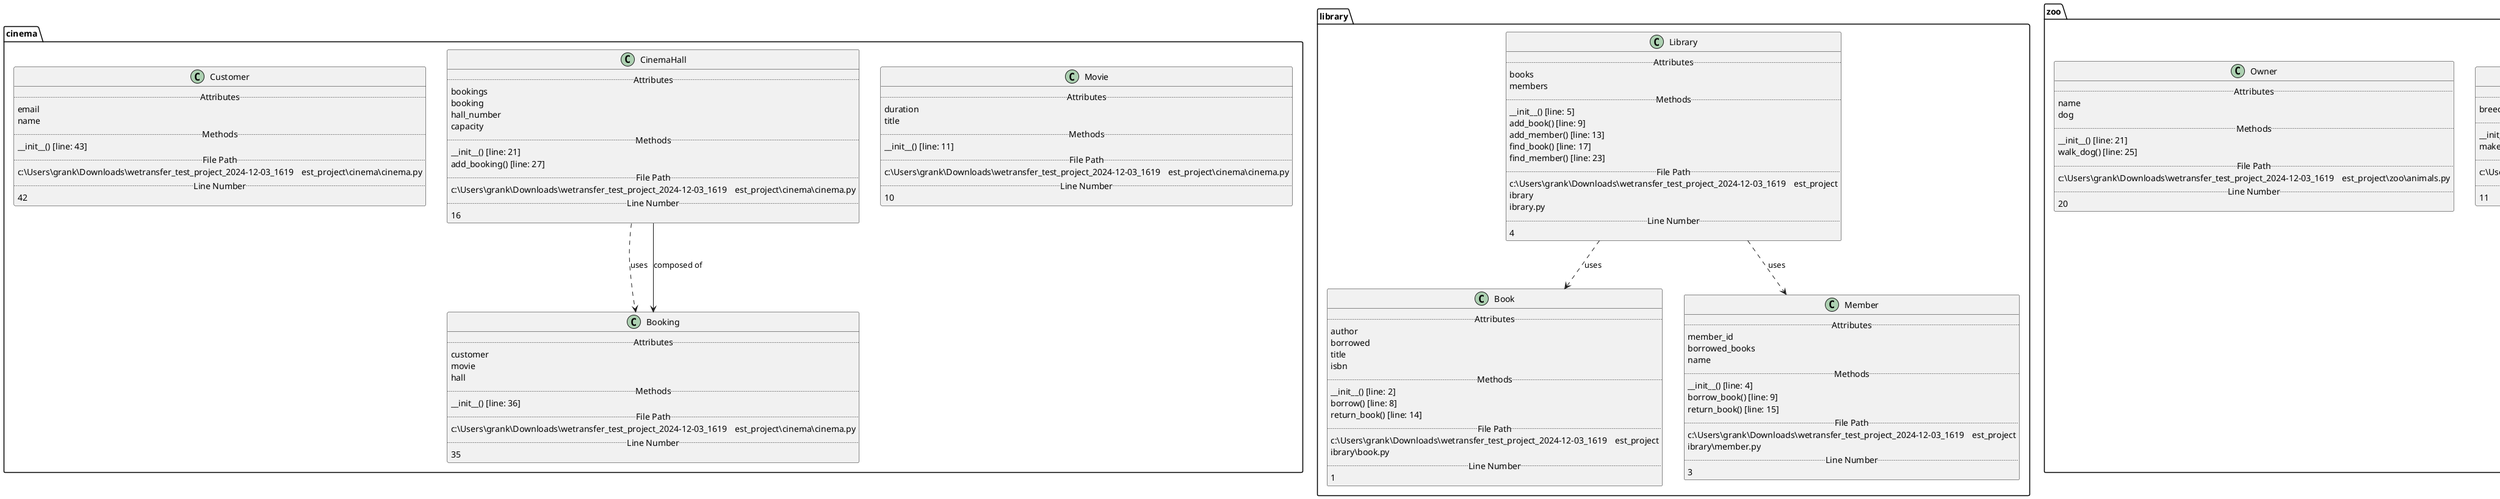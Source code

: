 @startuml
package "cinema" {
class "Movie" as Movie {
    .. Attributes ..
    duration
    title
    .. Methods ..
    __init__() [line: 11]
    .. File Path ..
    c:\Users\grank\Downloads\wetransfer_test_project_2024-12-03_1619\test_project\cinema\cinema.py
    .. Line Number ..
    10
}
}
package "cinema" {
class "CinemaHall" as CinemaHall {
    .. Attributes ..
    bookings
    booking
    hall_number
    capacity
    .. Methods ..
    __init__() [line: 21]
    add_booking() [line: 27]
    .. File Path ..
    c:\Users\grank\Downloads\wetransfer_test_project_2024-12-03_1619\test_project\cinema\cinema.py
    .. Line Number ..
    16
}
}
package "cinema" {
class "Booking" as Booking {
    .. Attributes ..
    customer
    movie
    hall
    .. Methods ..
    __init__() [line: 36]
    .. File Path ..
    c:\Users\grank\Downloads\wetransfer_test_project_2024-12-03_1619\test_project\cinema\cinema.py
    .. Line Number ..
    35
}
}
package "cinema" {
class "Customer" as Customer {
    .. Attributes ..
    email
    name
    .. Methods ..
    __init__() [line: 43]
    .. File Path ..
    c:\Users\grank\Downloads\wetransfer_test_project_2024-12-03_1619\test_project\cinema\cinema.py
    .. Line Number ..
    42
}
}
package "library" {
class "Book" as Book {
    .. Attributes ..
    author
    borrowed
    title
    isbn
    .. Methods ..
    __init__() [line: 2]
    borrow() [line: 8]
    return_book() [line: 14]
    .. File Path ..
    c:\Users\grank\Downloads\wetransfer_test_project_2024-12-03_1619\test_project\library\book.py
    .. Line Number ..
    1
}
}
package "library" {
class "Library" as Library {
    .. Attributes ..
    books
    members
    .. Methods ..
    __init__() [line: 5]
    add_book() [line: 9]
    add_member() [line: 13]
    find_book() [line: 17]
    find_member() [line: 23]
    .. File Path ..
    c:\Users\grank\Downloads\wetransfer_test_project_2024-12-03_1619\test_project\library\library.py
    .. Line Number ..
    4
}
}
package "library" {
class "Member" as Member {
    .. Attributes ..
    member_id
    borrowed_books
    name
    .. Methods ..
    __init__() [line: 4]
    borrow_book() [line: 9]
    return_book() [line: 15]
    .. File Path ..
    c:\Users\grank\Downloads\wetransfer_test_project_2024-12-03_1619\test_project\library\member.py
    .. Line Number ..
    3
}
}
package "zoo" {
class "Animal" as Animal {
    .. Attributes ..
    species
    name
    .. Methods ..
    __init__() [line: 3]
    make_sound() [line: 7]
    .. File Path ..
    c:\Users\grank\Downloads\wetransfer_test_project_2024-12-03_1619\test_project\zoo\animals.py
    .. Line Number ..
    2
}
}
package "zoo" {
class "Dog" as Dog {
    .. Attributes ..
    breed
    .. Methods ..
    __init__() [line: 12]
    make_sound() [line: 16]
    .. File Path ..
    c:\Users\grank\Downloads\wetransfer_test_project_2024-12-03_1619\test_project\zoo\animals.py
    .. Line Number ..
    11
}
}
package "zoo" {
class "Owner" as Owner {
    .. Attributes ..
    name
    dog
    .. Methods ..
    __init__() [line: 21]
    walk_dog() [line: 25]
    .. File Path ..
    c:\Users\grank\Downloads\wetransfer_test_project_2024-12-03_1619\test_project\zoo\animals.py
    .. Line Number ..
    20
}
}
package "zoo.animals" {
class "Cat" as Cat {
    .. Attributes ..
    age
    name
    .. Methods ..
    __init__() [line: 4]
    meow() [line: 8]
    __str__() [line: 11]
    .. File Path ..
    c:\Users\grank\Downloads\wetransfer_test_project_2024-12-03_1619\test_project\zoo\animals\cat.py
    .. Line Number ..
    3
}
}
cinema.CinemaHall ..> Booking : uses
cinema.CinemaHall --> Booking : composed of
library.Library ..> Member : uses
library.Library ..> Book : uses
zoo.Dog <|-- Animal
zoo.animals.Cat <|-- Animal
@enduml
